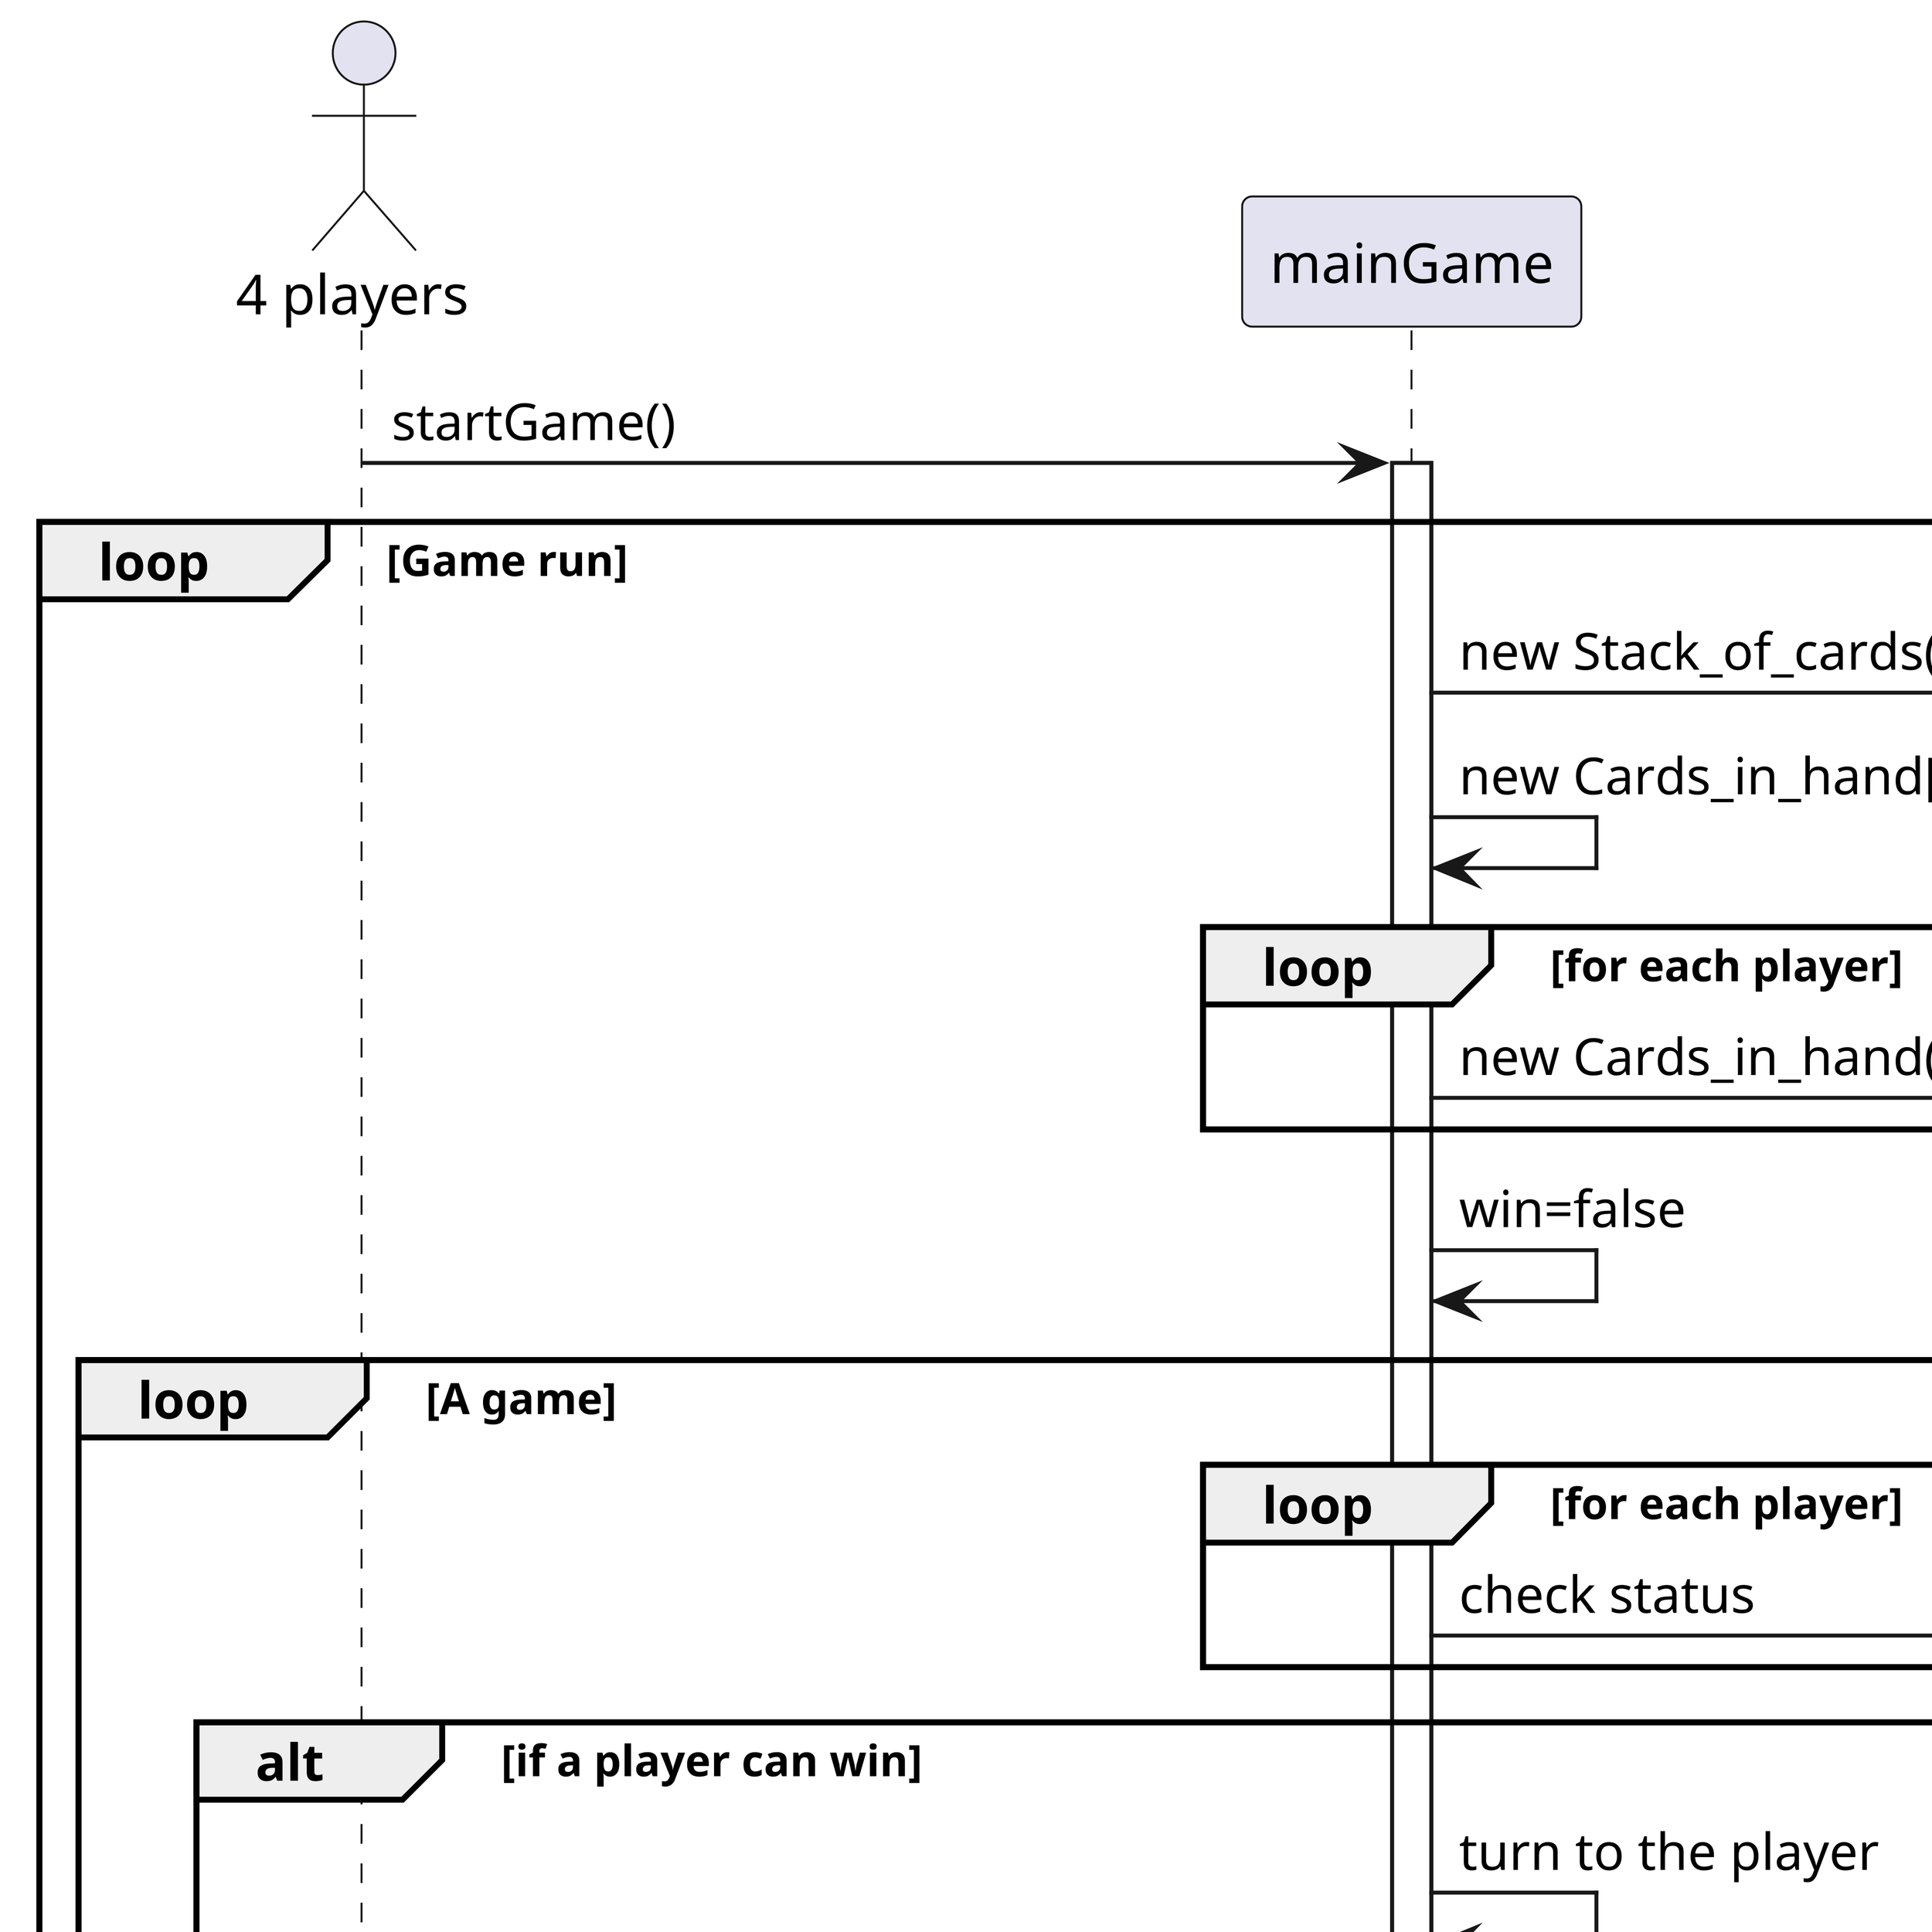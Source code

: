 @startuml
skinparam dpi 800
actor "4 players" as p
participant mainGame as m
participant Cards_in_hand as c
participant Stack_of_cards as s
p ->m :startGame()
activate m
loop Game run
m -> s: new Stack_of_cards()
activate s
m->m: new Cards_in_hand[4]
loop for each player
m->c: new Cards_in_hand(stack)
activate c
end
m->m: win=false
loop A game
loop for each player
m->c :check status
end

alt if a player can win
m-> m :turn to the player
m->p: ask for choice
p->m
alt verify win
m->m: win=true
else
m->m :back to the original next player
end
else if a player can pong/kong
m-> m :turn to the player
m->p: ask for choice
p->m
alt verify pong/kong
m->c : do pong/kong
alt if kong
m->m :waitToDraw=true
end
else
m->m :back to the original next player
end
else next player can chow
m->p: ask for choice
p->m
alt verify chow
m->c :do chow
else
m->m :waitToDraw=true
end

else
m->m :waitToDraw=true
end
alt waitToDraw==true
m->c: draw card
m->c :check status for kong or win
loop if it is able to kong/win
alt win
m->p: ask for choice
p->m
alt verify win
m->m: win=true
break
end
end
else kong
m->p: ask for choice
p->m
alt verify kong
m->c : do kong
m->c :draw card
end
m->c :check status for kong or win
end
end
m->m:waitToDraw=false
end
alt win==true
break
end
end
m->p:choose the card to be played
p->m
m->c: play card
loop for other players
m->c :check the interaction with the card and change the status
end
m-> m :turn to next player
end
m->p: ask player if they want one more game
alt if not
break
end
end
end


@enduml